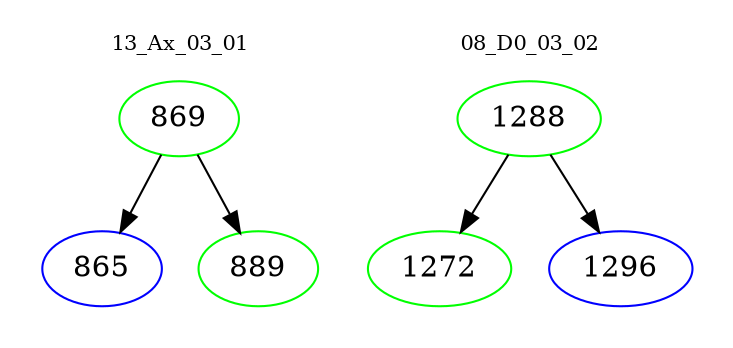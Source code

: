 digraph{
subgraph cluster_0 {
color = white
label = "13_Ax_03_01";
fontsize=10;
T0_869 [label="869", color="green"]
T0_869 -> T0_865 [color="black"]
T0_865 [label="865", color="blue"]
T0_869 -> T0_889 [color="black"]
T0_889 [label="889", color="green"]
}
subgraph cluster_1 {
color = white
label = "08_D0_03_02";
fontsize=10;
T1_1288 [label="1288", color="green"]
T1_1288 -> T1_1272 [color="black"]
T1_1272 [label="1272", color="green"]
T1_1288 -> T1_1296 [color="black"]
T1_1296 [label="1296", color="blue"]
}
}
